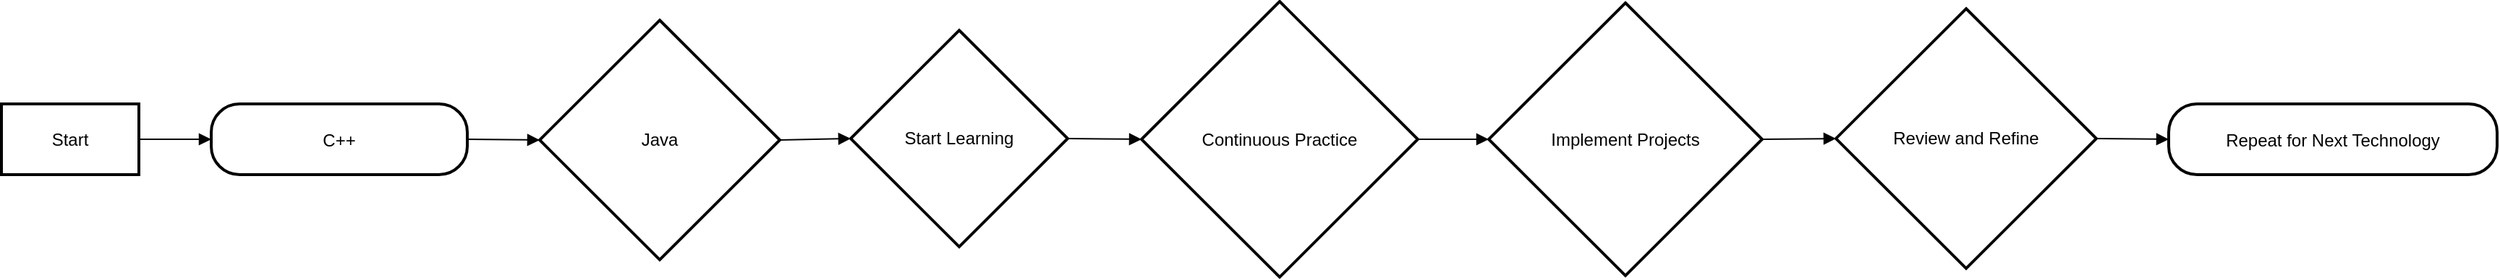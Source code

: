 <mxfile version="24.7.16">
  <diagram name="Page-1" id="TOi8Hpxf5J3QSmjs3p-s">
    <mxGraphModel dx="794" dy="412" grid="1" gridSize="10" guides="1" tooltips="1" connect="1" arrows="1" fold="1" page="1" pageScale="1" pageWidth="850" pageHeight="1100" math="0" shadow="0">
      <root>
        <mxCell id="0" />
        <mxCell id="1" parent="0" />
        <mxCell id="2" value="Start" style="whiteSpace=wrap;strokeWidth=2;" parent="1" vertex="1">
          <mxGeometry x="8" y="79" width="95" height="49" as="geometry" />
        </mxCell>
        <mxCell id="3" value="C++" style="rounded=1;arcSize=40;strokeWidth=2" parent="1" vertex="1">
          <mxGeometry x="153" y="79" width="177" height="49" as="geometry" />
        </mxCell>
        <mxCell id="4" value="Java" style="rhombus;strokeWidth=2;whiteSpace=wrap;" parent="1" vertex="1">
          <mxGeometry x="380" y="21" width="166" height="166" as="geometry" />
        </mxCell>
        <mxCell id="5" value="Start Learning" style="rhombus;strokeWidth=2;whiteSpace=wrap;" parent="1" vertex="1">
          <mxGeometry x="595" y="28" width="150" height="150" as="geometry" />
        </mxCell>
        <mxCell id="6" value="Continuous Practice" style="rhombus;strokeWidth=2;whiteSpace=wrap;" parent="1" vertex="1">
          <mxGeometry x="796" y="8" width="191" height="191" as="geometry" />
        </mxCell>
        <mxCell id="7" value="Implement Projects" style="rhombus;strokeWidth=2;whiteSpace=wrap;" parent="1" vertex="1">
          <mxGeometry x="1036" y="9" width="189" height="189" as="geometry" />
        </mxCell>
        <mxCell id="8" value="Review and Refine" style="rhombus;strokeWidth=2;whiteSpace=wrap;" parent="1" vertex="1">
          <mxGeometry x="1276" y="13" width="180" height="180" as="geometry" />
        </mxCell>
        <mxCell id="9" value="Repeat for Next Technology" style="rounded=1;arcSize=40;strokeWidth=2" parent="1" vertex="1">
          <mxGeometry x="1506" y="79" width="227" height="49" as="geometry" />
        </mxCell>
        <mxCell id="10" value="" style="curved=1;startArrow=none;endArrow=block;exitX=1;exitY=0.5;entryX=0;entryY=0.5;" parent="1" source="2" target="3" edge="1">
          <mxGeometry relative="1" as="geometry">
            <Array as="points" />
          </mxGeometry>
        </mxCell>
        <mxCell id="11" value="" style="curved=1;startArrow=none;endArrow=block;exitX=1;exitY=0.5;entryX=0;entryY=0.5;" parent="1" source="3" target="4" edge="1">
          <mxGeometry relative="1" as="geometry">
            <Array as="points" />
          </mxGeometry>
        </mxCell>
        <mxCell id="12" value="" style="curved=1;startArrow=none;endArrow=block;exitX=1;exitY=0.5;entryX=0;entryY=0.5;" parent="1" source="4" target="5" edge="1">
          <mxGeometry relative="1" as="geometry">
            <Array as="points" />
          </mxGeometry>
        </mxCell>
        <mxCell id="13" value="" style="curved=1;startArrow=none;endArrow=block;exitX=1;exitY=0.5;entryX=0;entryY=0.5;" parent="1" source="5" target="6" edge="1">
          <mxGeometry relative="1" as="geometry">
            <Array as="points" />
          </mxGeometry>
        </mxCell>
        <mxCell id="14" value="" style="curved=1;startArrow=none;endArrow=block;exitX=1;exitY=0.5;entryX=0;entryY=0.5;" parent="1" source="6" target="7" edge="1">
          <mxGeometry relative="1" as="geometry">
            <Array as="points" />
          </mxGeometry>
        </mxCell>
        <mxCell id="15" value="" style="curved=1;startArrow=none;endArrow=block;exitX=1;exitY=0.5;entryX=0;entryY=0.5;" parent="1" source="7" target="8" edge="1">
          <mxGeometry relative="1" as="geometry">
            <Array as="points" />
          </mxGeometry>
        </mxCell>
        <mxCell id="16" value="" style="curved=1;startArrow=none;endArrow=block;exitX=1;exitY=0.5;entryX=0;entryY=0.5;" parent="1" source="8" target="9" edge="1">
          <mxGeometry relative="1" as="geometry">
            <Array as="points" />
          </mxGeometry>
        </mxCell>
      </root>
    </mxGraphModel>
  </diagram>
</mxfile>
